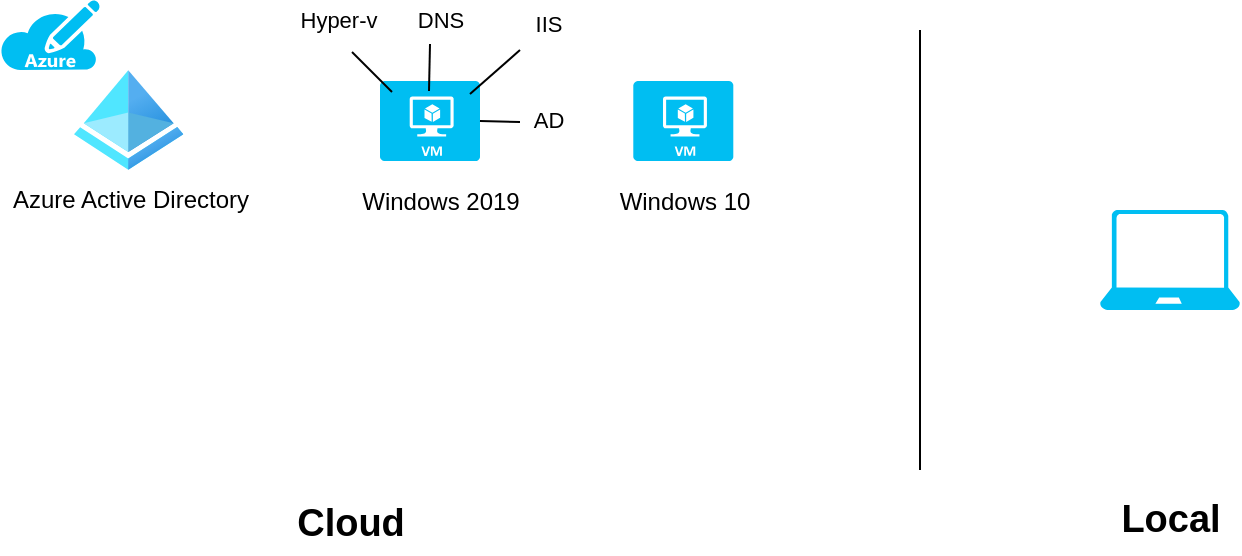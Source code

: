 <mxfile version="20.0.1" type="github">
  <diagram id="OTeqlCdqwwb1K_H94U6o" name="Page-1">
    <mxGraphModel dx="1296" dy="793" grid="1" gridSize="10" guides="1" tooltips="1" connect="1" arrows="1" fold="1" page="1" pageScale="1" pageWidth="827" pageHeight="1169" math="0" shadow="0">
      <root>
        <mxCell id="0" />
        <mxCell id="1" parent="0" />
        <mxCell id="rVx5fck5DeRSUmeEbcFK-17" value="" style="shape=image;verticalLabelPosition=bottom;verticalAlign=top;imageAspect=0;image=https://th.bing.com/th/id/R.87606a65bca5becc29b2458114039fb4?rik=HOP9dRRE%2fZBA9w&amp;riu=http%3a%2f%2frickzeleznik.files.wordpress.com%2f2014%2f04%2foffice365-logo-transparent-print.png&amp;ehk=F%2fSQ6Ya%2bid0LZyUaVZ%2fUpNHfI5Jj9JgjIujbngtMFng%3d&amp;risl=&amp;pid=ImgRaw&amp;r=0;labelBackgroundColor=none;" vertex="1" parent="1">
          <mxGeometry x="240" y="210" width="140" height="30" as="geometry" />
        </mxCell>
        <mxCell id="rVx5fck5DeRSUmeEbcFK-22" value="" style="verticalLabelPosition=bottom;html=1;verticalAlign=top;align=center;strokeColor=none;fillColor=#00BEF2;shape=mxgraph.azure.laptop;pointerEvents=1;labelBackgroundColor=none;" vertex="1" parent="1">
          <mxGeometry x="690" y="150" width="70" height="50" as="geometry" />
        </mxCell>
        <mxCell id="rVx5fck5DeRSUmeEbcFK-23" value="" style="endArrow=none;html=1;rounded=0;" edge="1" parent="1">
          <mxGeometry width="50" height="50" relative="1" as="geometry">
            <mxPoint x="600" y="280" as="sourcePoint" />
            <mxPoint x="600" y="60" as="targetPoint" />
          </mxGeometry>
        </mxCell>
        <mxCell id="rVx5fck5DeRSUmeEbcFK-24" value="Cloud" style="text;html=1;align=center;verticalAlign=middle;resizable=0;points=[];autosize=1;strokeColor=none;fillColor=none;fontSize=19;fontStyle=1" vertex="1" parent="1">
          <mxGeometry x="280" y="292" width="70" height="30" as="geometry" />
        </mxCell>
        <mxCell id="rVx5fck5DeRSUmeEbcFK-25" value="Local" style="text;html=1;align=center;verticalAlign=middle;resizable=0;points=[];autosize=1;strokeColor=none;fillColor=none;fontSize=19;fontStyle=1" vertex="1" parent="1">
          <mxGeometry x="690" y="290" width="70" height="30" as="geometry" />
        </mxCell>
        <mxCell id="rVx5fck5DeRSUmeEbcFK-6" value="" style="aspect=fixed;html=1;points=[];align=center;image;fontSize=12;image=img/lib/azure2/identity/Azure_Active_Directory.svg;" vertex="1" parent="1">
          <mxGeometry x="177" y="80" width="54.69" height="50" as="geometry" />
        </mxCell>
        <mxCell id="rVx5fck5DeRSUmeEbcFK-7" value="Azure Active Directory" style="text;html=1;align=center;verticalAlign=middle;resizable=0;points=[];autosize=1;strokeColor=none;fillColor=none;" vertex="1" parent="1">
          <mxGeometry x="140" y="135" width="130" height="20" as="geometry" />
        </mxCell>
        <mxCell id="rVx5fck5DeRSUmeEbcFK-3" value="" style="verticalLabelPosition=bottom;html=1;verticalAlign=top;align=center;strokeColor=none;fillColor=#00BEF2;shape=mxgraph.azure.azure_subscription;" vertex="1" parent="1">
          <mxGeometry x="140" y="45" width="50" height="35" as="geometry" />
        </mxCell>
        <mxCell id="rVx5fck5DeRSUmeEbcFK-9" value="" style="group" vertex="1" connectable="0" parent="1">
          <mxGeometry x="441.65" y="85.5" width="80" height="70" as="geometry" />
        </mxCell>
        <mxCell id="rVx5fck5DeRSUmeEbcFK-2" value="" style="verticalLabelPosition=bottom;html=1;verticalAlign=top;align=center;strokeColor=none;fillColor=#00BEF2;shape=mxgraph.azure.virtual_machine;" vertex="1" parent="rVx5fck5DeRSUmeEbcFK-9">
          <mxGeometry x="15" width="50" height="40" as="geometry" />
        </mxCell>
        <mxCell id="rVx5fck5DeRSUmeEbcFK-4" value="Windows 10" style="text;html=1;align=center;verticalAlign=middle;resizable=0;points=[];autosize=1;strokeColor=none;fillColor=none;" vertex="1" parent="rVx5fck5DeRSUmeEbcFK-9">
          <mxGeometry y="50" width="80" height="20" as="geometry" />
        </mxCell>
        <mxCell id="rVx5fck5DeRSUmeEbcFK-26" value="" style="group" vertex="1" connectable="0" parent="1">
          <mxGeometry x="315" y="85.5" width="90" height="70" as="geometry" />
        </mxCell>
        <mxCell id="rVx5fck5DeRSUmeEbcFK-1" value="" style="verticalLabelPosition=bottom;html=1;verticalAlign=top;align=center;strokeColor=none;fillColor=#00BEF2;shape=mxgraph.azure.virtual_machine;" vertex="1" parent="rVx5fck5DeRSUmeEbcFK-26">
          <mxGeometry x="15" width="50" height="40" as="geometry" />
        </mxCell>
        <mxCell id="rVx5fck5DeRSUmeEbcFK-5" value="Windows 2019" style="text;html=1;align=center;verticalAlign=middle;resizable=0;points=[];autosize=1;strokeColor=none;fillColor=none;" vertex="1" parent="rVx5fck5DeRSUmeEbcFK-26">
          <mxGeometry y="50" width="90" height="20" as="geometry" />
        </mxCell>
        <mxCell id="rVx5fck5DeRSUmeEbcFK-30" value="IIS" style="text;html=1;align=center;verticalAlign=middle;resizable=0;points=[];autosize=1;strokeColor=none;fillColor=none;fontSize=11;" vertex="1" parent="1">
          <mxGeometry x="399" y="46.5" width="30" height="20" as="geometry" />
        </mxCell>
        <mxCell id="rVx5fck5DeRSUmeEbcFK-31" value="DNS" style="text;html=1;align=center;verticalAlign=middle;resizable=0;points=[];autosize=1;strokeColor=none;fillColor=none;fontSize=11;" vertex="1" parent="1">
          <mxGeometry x="340" y="45" width="40" height="20" as="geometry" />
        </mxCell>
        <mxCell id="rVx5fck5DeRSUmeEbcFK-32" value="Hyper-v" style="text;html=1;align=center;verticalAlign=middle;resizable=0;points=[];autosize=1;strokeColor=none;fillColor=none;fontSize=11;" vertex="1" parent="1">
          <mxGeometry x="284" y="45" width="50" height="20" as="geometry" />
        </mxCell>
        <mxCell id="rVx5fck5DeRSUmeEbcFK-35" value="" style="endArrow=none;html=1;rounded=0;fontSize=11;" edge="1" parent="1">
          <mxGeometry width="50" height="50" relative="1" as="geometry">
            <mxPoint x="316" y="71" as="sourcePoint" />
            <mxPoint x="336" y="91" as="targetPoint" />
          </mxGeometry>
        </mxCell>
        <mxCell id="rVx5fck5DeRSUmeEbcFK-36" value="" style="endArrow=none;html=1;rounded=0;fontSize=11;entryX=0.55;entryY=0.2;entryDx=0;entryDy=0;entryPerimeter=0;" edge="1" parent="1">
          <mxGeometry width="50" height="50" relative="1" as="geometry">
            <mxPoint x="355" y="67" as="sourcePoint" />
            <mxPoint x="354.5" y="90.5" as="targetPoint" />
          </mxGeometry>
        </mxCell>
        <mxCell id="rVx5fck5DeRSUmeEbcFK-37" value="" style="endArrow=none;html=1;rounded=0;fontSize=11;" edge="1" parent="1">
          <mxGeometry width="50" height="50" relative="1" as="geometry">
            <mxPoint x="400" y="70" as="sourcePoint" />
            <mxPoint x="375" y="92" as="targetPoint" />
          </mxGeometry>
        </mxCell>
        <mxCell id="rVx5fck5DeRSUmeEbcFK-38" value="" style="endArrow=none;html=1;rounded=0;fontSize=11;entryX=1;entryY=0.5;entryDx=0;entryDy=0;entryPerimeter=0;" edge="1" parent="1" target="rVx5fck5DeRSUmeEbcFK-1">
          <mxGeometry width="50" height="50" relative="1" as="geometry">
            <mxPoint x="400" y="106" as="sourcePoint" />
            <mxPoint x="385" y="102" as="targetPoint" />
          </mxGeometry>
        </mxCell>
        <mxCell id="rVx5fck5DeRSUmeEbcFK-39" value="AD" style="text;html=1;align=center;verticalAlign=middle;resizable=0;points=[];autosize=1;strokeColor=none;fillColor=none;fontSize=11;" vertex="1" parent="1">
          <mxGeometry x="399" y="95" width="30" height="20" as="geometry" />
        </mxCell>
      </root>
    </mxGraphModel>
  </diagram>
</mxfile>
